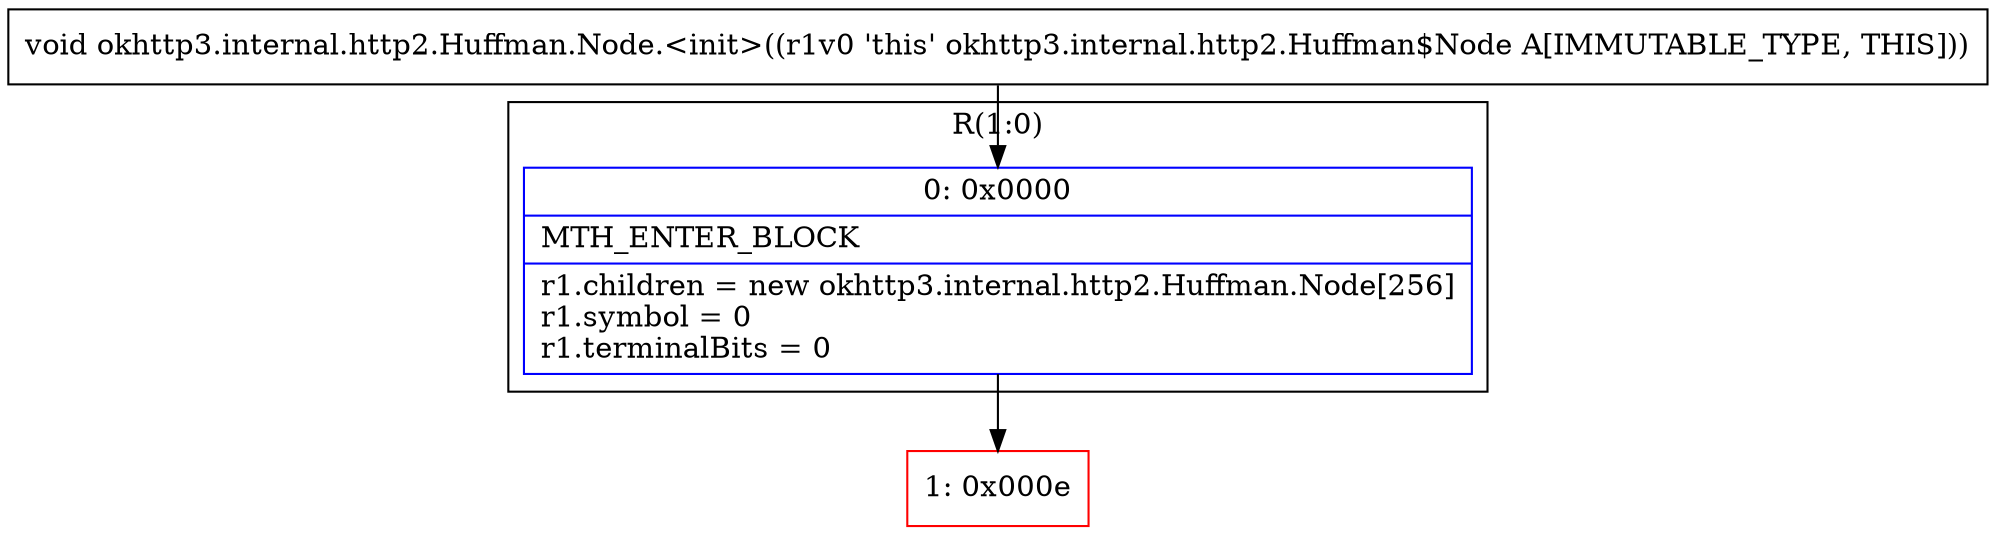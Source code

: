 digraph "CFG forokhttp3.internal.http2.Huffman.Node.\<init\>()V" {
subgraph cluster_Region_1887646965 {
label = "R(1:0)";
node [shape=record,color=blue];
Node_0 [shape=record,label="{0\:\ 0x0000|MTH_ENTER_BLOCK\l|r1.children = new okhttp3.internal.http2.Huffman.Node[256]\lr1.symbol = 0\lr1.terminalBits = 0\l}"];
}
Node_1 [shape=record,color=red,label="{1\:\ 0x000e}"];
MethodNode[shape=record,label="{void okhttp3.internal.http2.Huffman.Node.\<init\>((r1v0 'this' okhttp3.internal.http2.Huffman$Node A[IMMUTABLE_TYPE, THIS])) }"];
MethodNode -> Node_0;
Node_0 -> Node_1;
}

